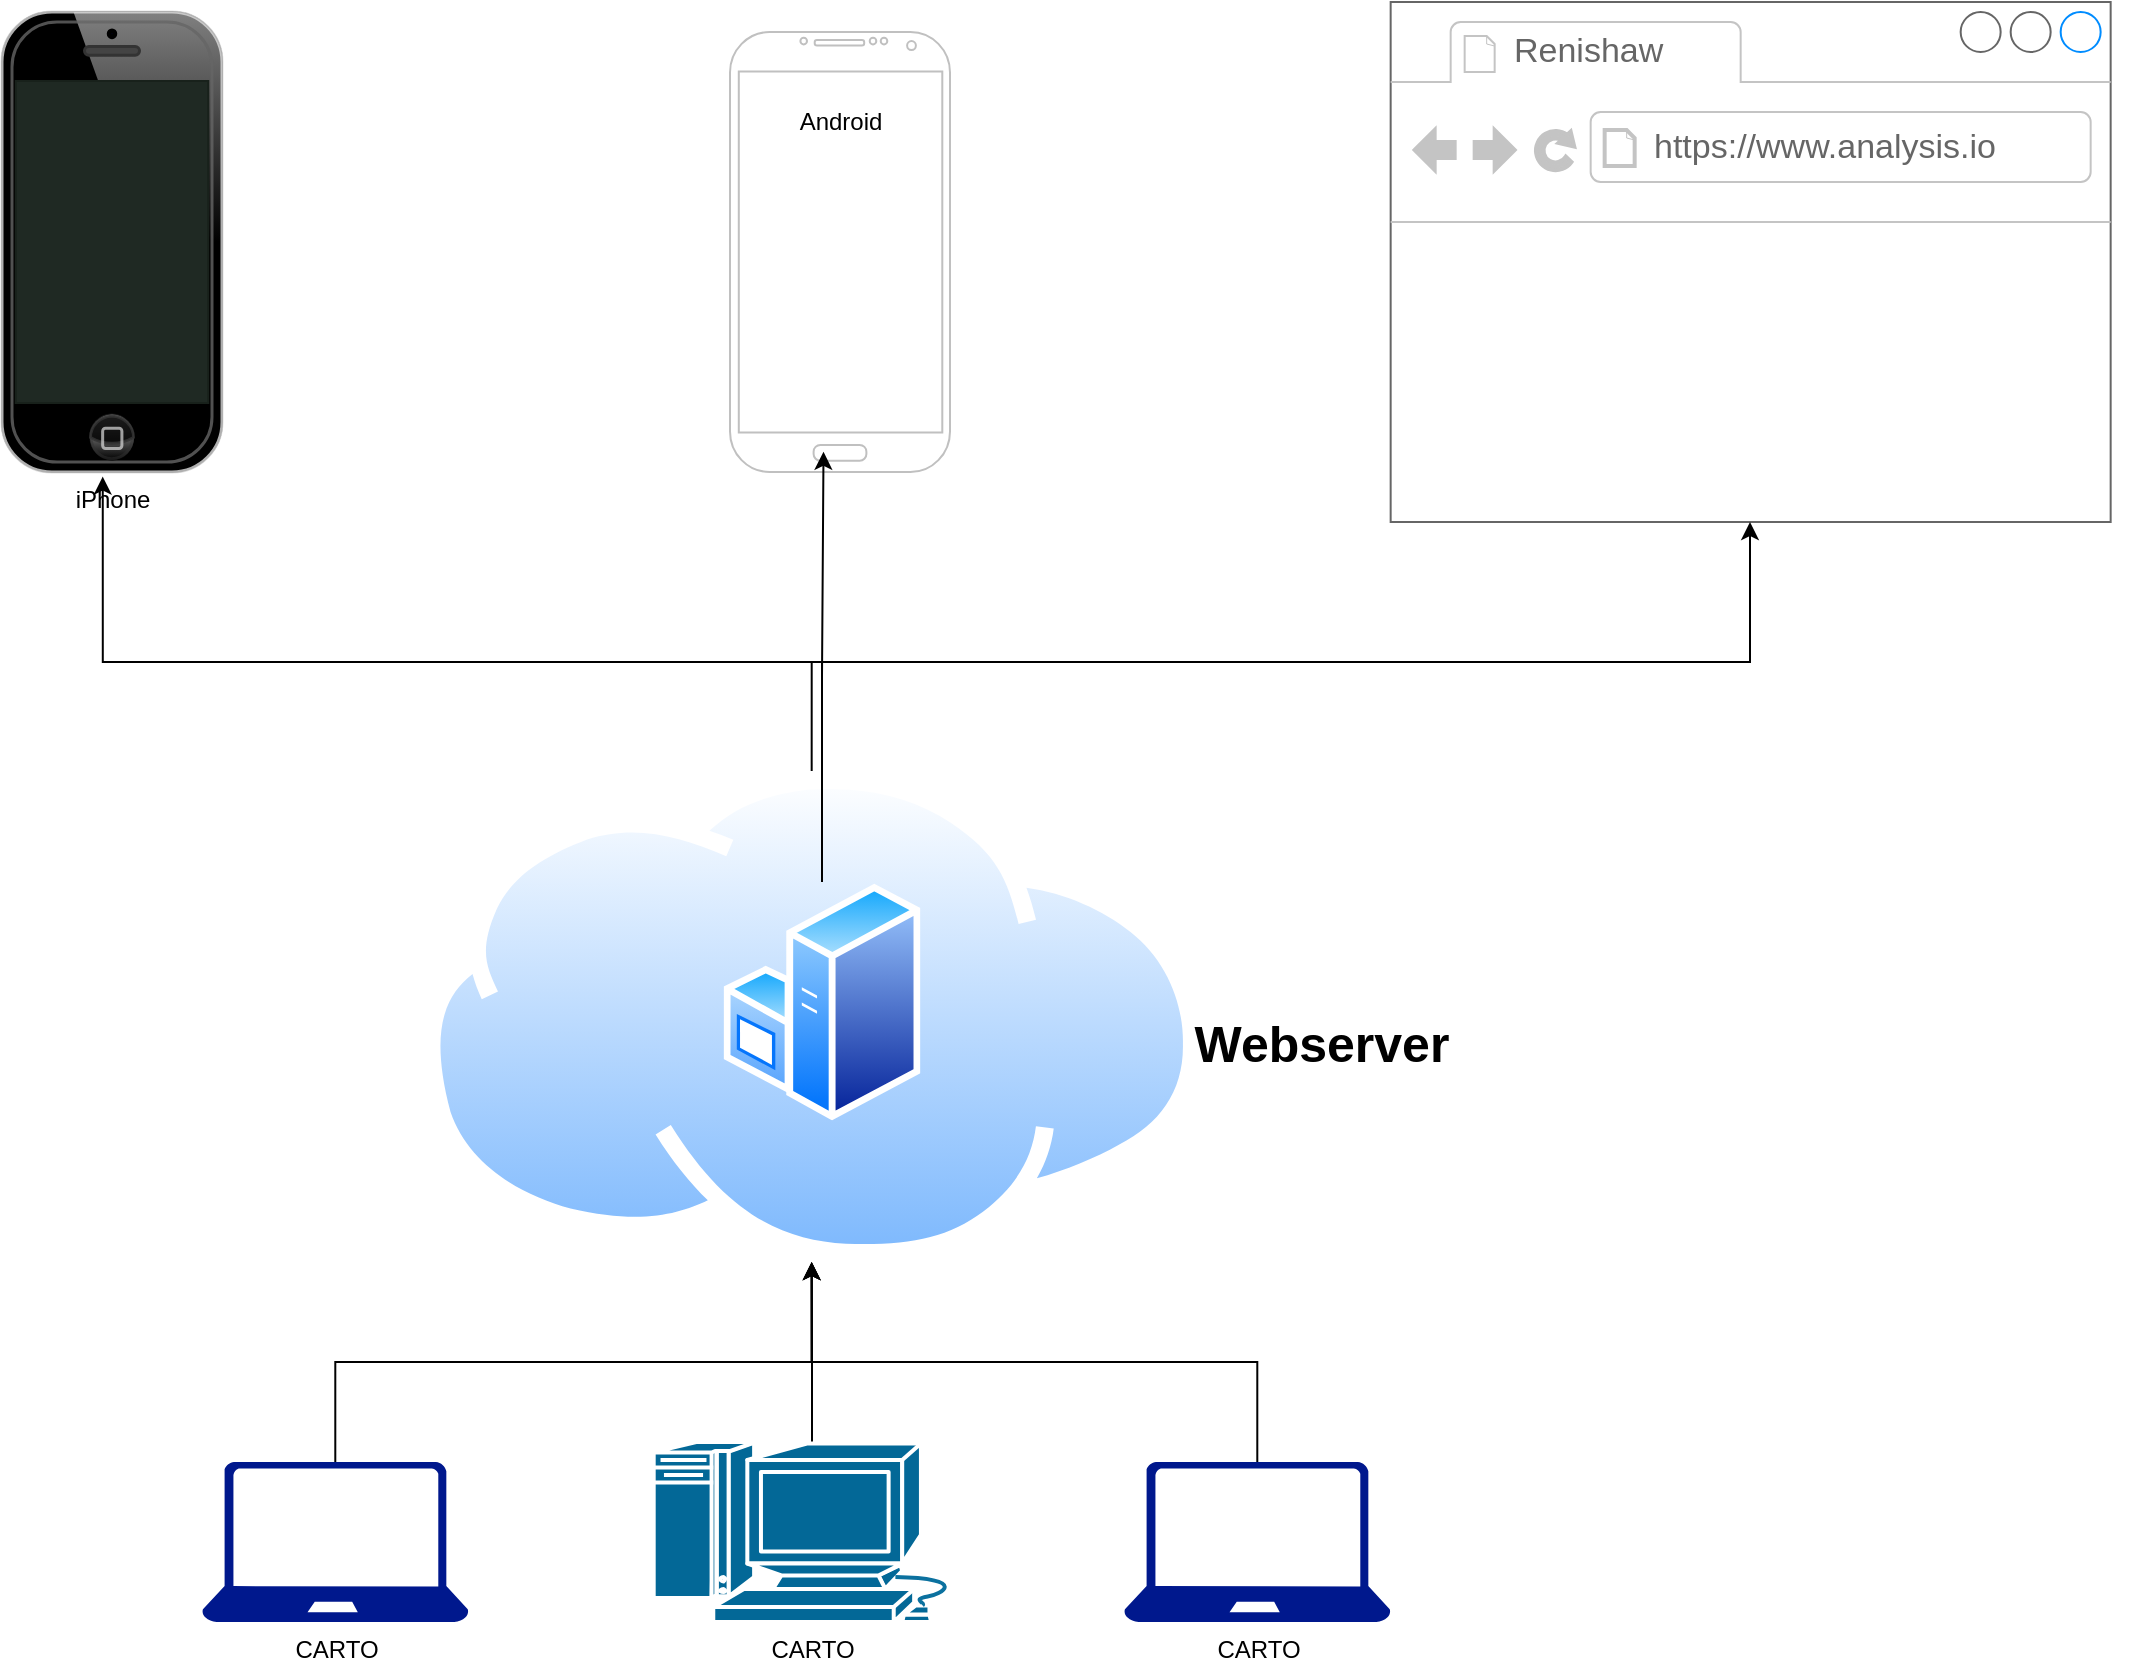 <mxfile version="22.0.8" type="github">
  <diagram name="Page-1" id="2b_U_RoZG7rCr96jOMcp">
    <mxGraphModel dx="2084" dy="2239" grid="1" gridSize="10" guides="1" tooltips="1" connect="1" arrows="1" fold="1" page="1" pageScale="1" pageWidth="827" pageHeight="1169" math="0" shadow="0">
      <root>
        <mxCell id="0" />
        <mxCell id="1" parent="0" />
        <mxCell id="9h4V1vgbuXUioM57Xo3X-7" style="edgeStyle=orthogonalEdgeStyle;rounded=0;orthogonalLoop=1;jettySize=auto;html=1;" edge="1" parent="1" source="9h4V1vgbuXUioM57Xo3X-1" target="9h4V1vgbuXUioM57Xo3X-5">
          <mxGeometry relative="1" as="geometry" />
        </mxCell>
        <mxCell id="9h4V1vgbuXUioM57Xo3X-1" value="CARTO" style="sketch=0;aspect=fixed;pointerEvents=1;shadow=0;dashed=0;html=1;strokeColor=none;labelPosition=center;verticalLabelPosition=bottom;verticalAlign=top;align=center;fillColor=#00188D;shape=mxgraph.azure.laptop" vertex="1" parent="1">
          <mxGeometry x="100" y="630" width="133.33" height="80" as="geometry" />
        </mxCell>
        <mxCell id="9h4V1vgbuXUioM57Xo3X-9" style="edgeStyle=orthogonalEdgeStyle;rounded=0;orthogonalLoop=1;jettySize=auto;html=1;" edge="1" parent="1" source="9h4V1vgbuXUioM57Xo3X-2" target="9h4V1vgbuXUioM57Xo3X-5">
          <mxGeometry relative="1" as="geometry" />
        </mxCell>
        <mxCell id="9h4V1vgbuXUioM57Xo3X-2" value="CARTO" style="shape=mxgraph.cisco.computers_and_peripherals.macintosh;html=1;pointerEvents=1;dashed=0;fillColor=#036897;strokeColor=#ffffff;strokeWidth=2;verticalLabelPosition=bottom;verticalAlign=top;align=center;outlineConnect=0;" vertex="1" parent="1">
          <mxGeometry x="325" y="620" width="160" height="90" as="geometry" />
        </mxCell>
        <mxCell id="9h4V1vgbuXUioM57Xo3X-8" style="edgeStyle=orthogonalEdgeStyle;rounded=0;orthogonalLoop=1;jettySize=auto;html=1;" edge="1" parent="1" source="9h4V1vgbuXUioM57Xo3X-3" target="9h4V1vgbuXUioM57Xo3X-5">
          <mxGeometry relative="1" as="geometry" />
        </mxCell>
        <mxCell id="9h4V1vgbuXUioM57Xo3X-3" value="CARTO" style="sketch=0;aspect=fixed;pointerEvents=1;shadow=0;dashed=0;html=1;strokeColor=none;labelPosition=center;verticalLabelPosition=bottom;verticalAlign=top;align=center;fillColor=#00188D;shape=mxgraph.azure.laptop" vertex="1" parent="1">
          <mxGeometry x="561" y="630" width="133.33" height="80" as="geometry" />
        </mxCell>
        <mxCell id="9h4V1vgbuXUioM57Xo3X-6" value="" style="group" vertex="1" connectable="0" parent="1">
          <mxGeometry x="210" y="284.5" width="389.68" height="245.5" as="geometry" />
        </mxCell>
        <mxCell id="9h4V1vgbuXUioM57Xo3X-5" value="" style="image;aspect=fixed;perimeter=ellipsePerimeter;html=1;align=center;shadow=0;dashed=0;spacingTop=3;image=img/lib/active_directory/internet_cloud.svg;" vertex="1" parent="9h4V1vgbuXUioM57Xo3X-6">
          <mxGeometry width="389.68" height="245.5" as="geometry" />
        </mxCell>
        <mxCell id="9h4V1vgbuXUioM57Xo3X-4" value="" style="image;aspect=fixed;perimeter=ellipsePerimeter;html=1;align=center;shadow=0;dashed=0;spacingTop=3;image=img/lib/active_directory/windows_server.svg;" vertex="1" parent="9h4V1vgbuXUioM57Xo3X-6">
          <mxGeometry x="150.8" y="55.5" width="98.4" height="120" as="geometry" />
        </mxCell>
        <mxCell id="9h4V1vgbuXUioM57Xo3X-10" value="iPhone" style="verticalLabelPosition=bottom;verticalAlign=top;html=1;shadow=0;dashed=0;strokeWidth=1;shape=mxgraph.ios.iPhone;bgStyle=bgGreen;fillColor=#aaaaaa;sketch=0;" vertex="1" parent="1">
          <mxGeometry y="-95" width="110" height="230" as="geometry" />
        </mxCell>
        <mxCell id="9h4V1vgbuXUioM57Xo3X-13" value="" style="strokeWidth=1;shadow=0;dashed=0;align=center;html=1;shape=mxgraph.mockup.containers.browserWindow;rSize=0;strokeColor=#666666;strokeColor2=#008cff;strokeColor3=#c4c4c4;mainText=,;recursiveResize=0;" vertex="1" parent="1">
          <mxGeometry x="694.33" y="-100" width="360" height="260" as="geometry" />
        </mxCell>
        <mxCell id="9h4V1vgbuXUioM57Xo3X-14" value="Renishaw" style="strokeWidth=1;shadow=0;dashed=0;align=center;html=1;shape=mxgraph.mockup.containers.anchor;fontSize=17;fontColor=#666666;align=left;whiteSpace=wrap;" vertex="1" parent="9h4V1vgbuXUioM57Xo3X-13">
          <mxGeometry x="60" y="12" width="110" height="26" as="geometry" />
        </mxCell>
        <mxCell id="9h4V1vgbuXUioM57Xo3X-15" value="https://www.analysis.io" style="strokeWidth=1;shadow=0;dashed=0;align=center;html=1;shape=mxgraph.mockup.containers.anchor;rSize=0;fontSize=17;fontColor=#666666;align=left;" vertex="1" parent="9h4V1vgbuXUioM57Xo3X-13">
          <mxGeometry x="130" y="60" width="250" height="26" as="geometry" />
        </mxCell>
        <mxCell id="9h4V1vgbuXUioM57Xo3X-17" value="" style="group" vertex="1" connectable="0" parent="1">
          <mxGeometry x="364" y="-85" width="110" height="220" as="geometry" />
        </mxCell>
        <mxCell id="9h4V1vgbuXUioM57Xo3X-12" value="" style="verticalLabelPosition=bottom;verticalAlign=top;html=1;shadow=0;dashed=0;strokeWidth=1;shape=mxgraph.android.phone2;strokeColor=#c0c0c0;" vertex="1" parent="9h4V1vgbuXUioM57Xo3X-17">
          <mxGeometry width="110" height="220" as="geometry" />
        </mxCell>
        <mxCell id="9h4V1vgbuXUioM57Xo3X-16" value="Android" style="text;html=1;align=center;verticalAlign=middle;resizable=0;points=[];autosize=1;strokeColor=none;fillColor=none;" vertex="1" parent="9h4V1vgbuXUioM57Xo3X-17">
          <mxGeometry x="25" y="30" width="60" height="30" as="geometry" />
        </mxCell>
        <mxCell id="9h4V1vgbuXUioM57Xo3X-18" style="edgeStyle=orthogonalEdgeStyle;rounded=0;orthogonalLoop=1;jettySize=auto;html=1;entryX=0.458;entryY=1.01;entryDx=0;entryDy=0;entryPerimeter=0;" edge="1" parent="1" source="9h4V1vgbuXUioM57Xo3X-4" target="9h4V1vgbuXUioM57Xo3X-10">
          <mxGeometry relative="1" as="geometry">
            <Array as="points">
              <mxPoint x="410" y="230" />
              <mxPoint x="50" y="230" />
            </Array>
          </mxGeometry>
        </mxCell>
        <mxCell id="9h4V1vgbuXUioM57Xo3X-19" style="edgeStyle=orthogonalEdgeStyle;rounded=0;orthogonalLoop=1;jettySize=auto;html=1;" edge="1" parent="1" source="9h4V1vgbuXUioM57Xo3X-5" target="9h4V1vgbuXUioM57Xo3X-13">
          <mxGeometry relative="1" as="geometry">
            <Array as="points">
              <mxPoint x="405" y="230" />
              <mxPoint x="874" y="230" />
            </Array>
          </mxGeometry>
        </mxCell>
        <mxCell id="9h4V1vgbuXUioM57Xo3X-20" style="edgeStyle=orthogonalEdgeStyle;rounded=0;orthogonalLoop=1;jettySize=auto;html=1;entryX=0.425;entryY=0.954;entryDx=0;entryDy=0;entryPerimeter=0;" edge="1" parent="1" source="9h4V1vgbuXUioM57Xo3X-4" target="9h4V1vgbuXUioM57Xo3X-12">
          <mxGeometry relative="1" as="geometry" />
        </mxCell>
        <mxCell id="9h4V1vgbuXUioM57Xo3X-21" value="&lt;b&gt;&lt;font style=&quot;font-size: 25px;&quot;&gt;Webserver&lt;/font&gt;&lt;/b&gt;" style="text;html=1;strokeColor=none;fillColor=none;align=center;verticalAlign=middle;whiteSpace=wrap;rounded=0;" vertex="1" parent="1">
          <mxGeometry x="530" y="370" width="260" height="100" as="geometry" />
        </mxCell>
      </root>
    </mxGraphModel>
  </diagram>
</mxfile>
